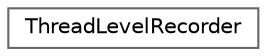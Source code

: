 digraph "类继承关系图"
{
 // LATEX_PDF_SIZE
  bgcolor="transparent";
  edge [fontname=Helvetica,fontsize=10,labelfontname=Helvetica,labelfontsize=10];
  node [fontname=Helvetica,fontsize=10,shape=box,height=0.2,width=0.4];
  rankdir="LR";
  Node0 [id="Node000000",label="ThreadLevelRecorder",height=0.2,width=0.4,color="grey40", fillcolor="white", style="filled",URL="$class_thread_level_recorder.html",tooltip=" "];
}

